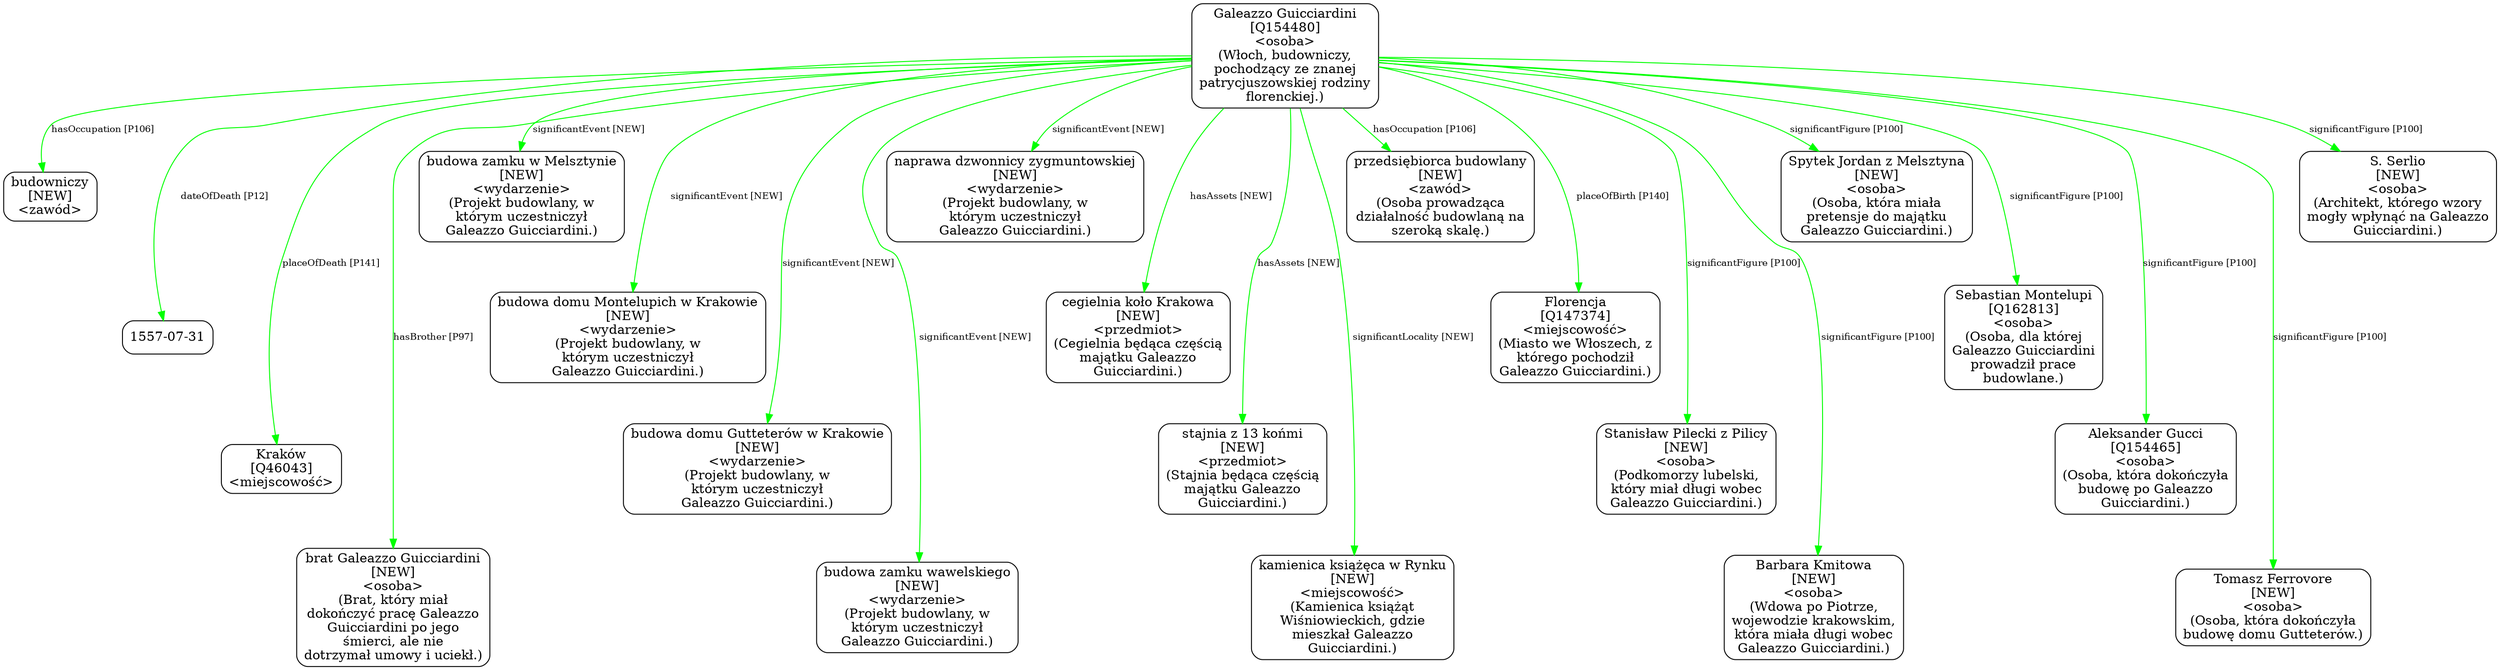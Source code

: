 digraph {
	node [shape=box,
		style=rounded
	];
	edge [fontsize=10];
	"Galeazzo Guicciardini
[Q154480]
<osoba>
(Włoch, budowniczy,
pochodzący ze znanej
patrycjuszowskiej rodziny
florenckiej.)"	[color=black,
		label="Galeazzo Guicciardini
[Q154480]
<osoba>
(Włoch, budowniczy,
pochodzący ze znanej
patrycjuszowskiej rodziny
florenckiej.)"];
	"Galeazzo Guicciardini
[Q154480]
<osoba>
(Włoch, budowniczy,
pochodzący ze znanej
patrycjuszowskiej rodziny
florenckiej.)" -> "budowniczy
[NEW]
<zawód>"	[color=green,
		label="hasOccupation [P106]",
		minlen=1];
	"Galeazzo Guicciardini
[Q154480]
<osoba>
(Włoch, budowniczy,
pochodzący ze znanej
patrycjuszowskiej rodziny
florenckiej.)" -> "1557-07-31"	[color=green,
		label="dateOfDeath [P12]",
		minlen=2];
	"Galeazzo Guicciardini
[Q154480]
<osoba>
(Włoch, budowniczy,
pochodzący ze znanej
patrycjuszowskiej rodziny
florenckiej.)" -> "Kraków
[Q46043]
<miejscowość>"	[color=green,
		label="placeOfDeath [P141]",
		minlen=3];
	"Galeazzo Guicciardini
[Q154480]
<osoba>
(Włoch, budowniczy,
pochodzący ze znanej
patrycjuszowskiej rodziny
florenckiej.)" -> "brat Galeazzo Guicciardini
[NEW]
<osoba>
(Brat, który miał
dokończyć pracę Galeazzo
Guicciardini po jego
śmierci, ale nie
\
dotrzymał umowy i uciekł.)"	[color=green,
		label="hasBrother [P97]",
		minlen=4];
	"Galeazzo Guicciardini
[Q154480]
<osoba>
(Włoch, budowniczy,
pochodzący ze znanej
patrycjuszowskiej rodziny
florenckiej.)" -> "budowa zamku w Melsztynie
[NEW]
<wydarzenie>
(Projekt budowlany, w
którym uczestniczył
Galeazzo Guicciardini.)"	[color=green,
		label="significantEvent [NEW]",
		minlen=1];
	"Galeazzo Guicciardini
[Q154480]
<osoba>
(Włoch, budowniczy,
pochodzący ze znanej
patrycjuszowskiej rodziny
florenckiej.)" -> "budowa domu Montelupich w Krakowie
[NEW]
<wydarzenie>
(Projekt budowlany, w
którym uczestniczył
Galeazzo Guicciardini.)"	[color=green,
		label="significantEvent [NEW]",
		minlen=2];
	"Galeazzo Guicciardini
[Q154480]
<osoba>
(Włoch, budowniczy,
pochodzący ze znanej
patrycjuszowskiej rodziny
florenckiej.)" -> "budowa domu Gutteterów w Krakowie
[NEW]
<wydarzenie>
(Projekt budowlany, w
którym uczestniczył
Galeazzo Guicciardini.)"	[color=green,
		label="significantEvent [NEW]",
		minlen=3];
	"Galeazzo Guicciardini
[Q154480]
<osoba>
(Włoch, budowniczy,
pochodzący ze znanej
patrycjuszowskiej rodziny
florenckiej.)" -> "budowa zamku wawelskiego
[NEW]
<wydarzenie>
(Projekt budowlany, w
którym uczestniczył
Galeazzo Guicciardini.)"	[color=green,
		label="significantEvent [NEW]",
		minlen=4];
	"Galeazzo Guicciardini
[Q154480]
<osoba>
(Włoch, budowniczy,
pochodzący ze znanej
patrycjuszowskiej rodziny
florenckiej.)" -> "naprawa dzwonnicy zygmuntowskiej
[NEW]
<wydarzenie>
(Projekt budowlany, w
którym uczestniczył
Galeazzo Guicciardini.)"	[color=green,
		label="significantEvent [NEW]",
		minlen=1];
	"Galeazzo Guicciardini
[Q154480]
<osoba>
(Włoch, budowniczy,
pochodzący ze znanej
patrycjuszowskiej rodziny
florenckiej.)" -> "cegielnia koło Krakowa
[NEW]
<przedmiot>
(Cegielnia będąca częścią
majątku Galeazzo
Guicciardini.)"	[color=green,
		label="hasAssets [NEW]",
		minlen=2];
	"Galeazzo Guicciardini
[Q154480]
<osoba>
(Włoch, budowniczy,
pochodzący ze znanej
patrycjuszowskiej rodziny
florenckiej.)" -> "stajnia z 13 końmi
[NEW]
<przedmiot>
(Stajnia będąca częścią
majątku Galeazzo
Guicciardini.)"	[color=green,
		label="hasAssets [NEW]",
		minlen=3];
	"Galeazzo Guicciardini
[Q154480]
<osoba>
(Włoch, budowniczy,
pochodzący ze znanej
patrycjuszowskiej rodziny
florenckiej.)" -> "kamienica książęca w Rynku
[NEW]
<miejscowość>
(Kamienica książąt
Wiśniowieckich, gdzie
mieszkał Galeazzo
Guicciardini.)"	[color=green,
		label="significantLocality [NEW]",
		minlen=4];
	"Galeazzo Guicciardini
[Q154480]
<osoba>
(Włoch, budowniczy,
pochodzący ze znanej
patrycjuszowskiej rodziny
florenckiej.)" -> "przedsiębiorca budowlany
[NEW]
<zawód>
(Osoba prowadząca
działalność budowlaną na
szeroką skalę.)"	[color=green,
		label="hasOccupation [P106]",
		minlen=1];
	"Galeazzo Guicciardini
[Q154480]
<osoba>
(Włoch, budowniczy,
pochodzący ze znanej
patrycjuszowskiej rodziny
florenckiej.)" -> "Florencja
[Q147374]
<miejscowość>
(Miasto we Włoszech, z
którego pochodził
Galeazzo Guicciardini.)"	[color=green,
		label="placeOfBirth [P140]",
		minlen=2];
	"Galeazzo Guicciardini
[Q154480]
<osoba>
(Włoch, budowniczy,
pochodzący ze znanej
patrycjuszowskiej rodziny
florenckiej.)" -> "Stanisław Pilecki z Pilicy
[NEW]
<osoba>
(Podkomorzy lubelski,
który miał długi wobec
Galeazzo Guicciardini.)"	[color=green,
		label="significantFigure [P100]",
		minlen=3];
	"Galeazzo Guicciardini
[Q154480]
<osoba>
(Włoch, budowniczy,
pochodzący ze znanej
patrycjuszowskiej rodziny
florenckiej.)" -> "Barbara Kmitowa
[NEW]
<osoba>
(Wdowa po Piotrze,
wojewodzie krakowskim,
która miała długi wobec
Galeazzo Guicciardini.)"	[color=green,
		label="significantFigure [P100]",
		minlen=4];
	"Galeazzo Guicciardini
[Q154480]
<osoba>
(Włoch, budowniczy,
pochodzący ze znanej
patrycjuszowskiej rodziny
florenckiej.)" -> "Spytek Jordan z Melsztyna
[NEW]
<osoba>
(Osoba, która miała
pretensje do majątku
Galeazzo Guicciardini.)"	[color=green,
		label="significantFigure [P100]",
		minlen=1];
	"Galeazzo Guicciardini
[Q154480]
<osoba>
(Włoch, budowniczy,
pochodzący ze znanej
patrycjuszowskiej rodziny
florenckiej.)" -> "Sebastian Montelupi
[Q162813]
<osoba>
(Osoba, dla której
Galeazzo Guicciardini
prowadził prace
budowlane.)"	[color=green,
		label="significantFigure [P100]",
		minlen=2];
	"Galeazzo Guicciardini
[Q154480]
<osoba>
(Włoch, budowniczy,
pochodzący ze znanej
patrycjuszowskiej rodziny
florenckiej.)" -> "Aleksander Gucci
[Q154465]
<osoba>
(Osoba, która dokończyła
budowę po Galeazzo
Guicciardini.)"	[color=green,
		label="significantFigure [P100]",
		minlen=3];
	"Galeazzo Guicciardini
[Q154480]
<osoba>
(Włoch, budowniczy,
pochodzący ze znanej
patrycjuszowskiej rodziny
florenckiej.)" -> "Tomasz Ferrovore
[NEW]
<osoba>
(Osoba, która dokończyła
budowę domu Gutteterów.)"	[color=green,
		label="significantFigure [P100]",
		minlen=4];
	"Galeazzo Guicciardini
[Q154480]
<osoba>
(Włoch, budowniczy,
pochodzący ze znanej
patrycjuszowskiej rodziny
florenckiej.)" -> "S. Serlio
[NEW]
<osoba>
(Architekt, którego wzory
mogły wpłynąć na Galeazzo
Guicciardini.)"	[color=green,
		label="significantFigure [P100]",
		minlen=1];
}
